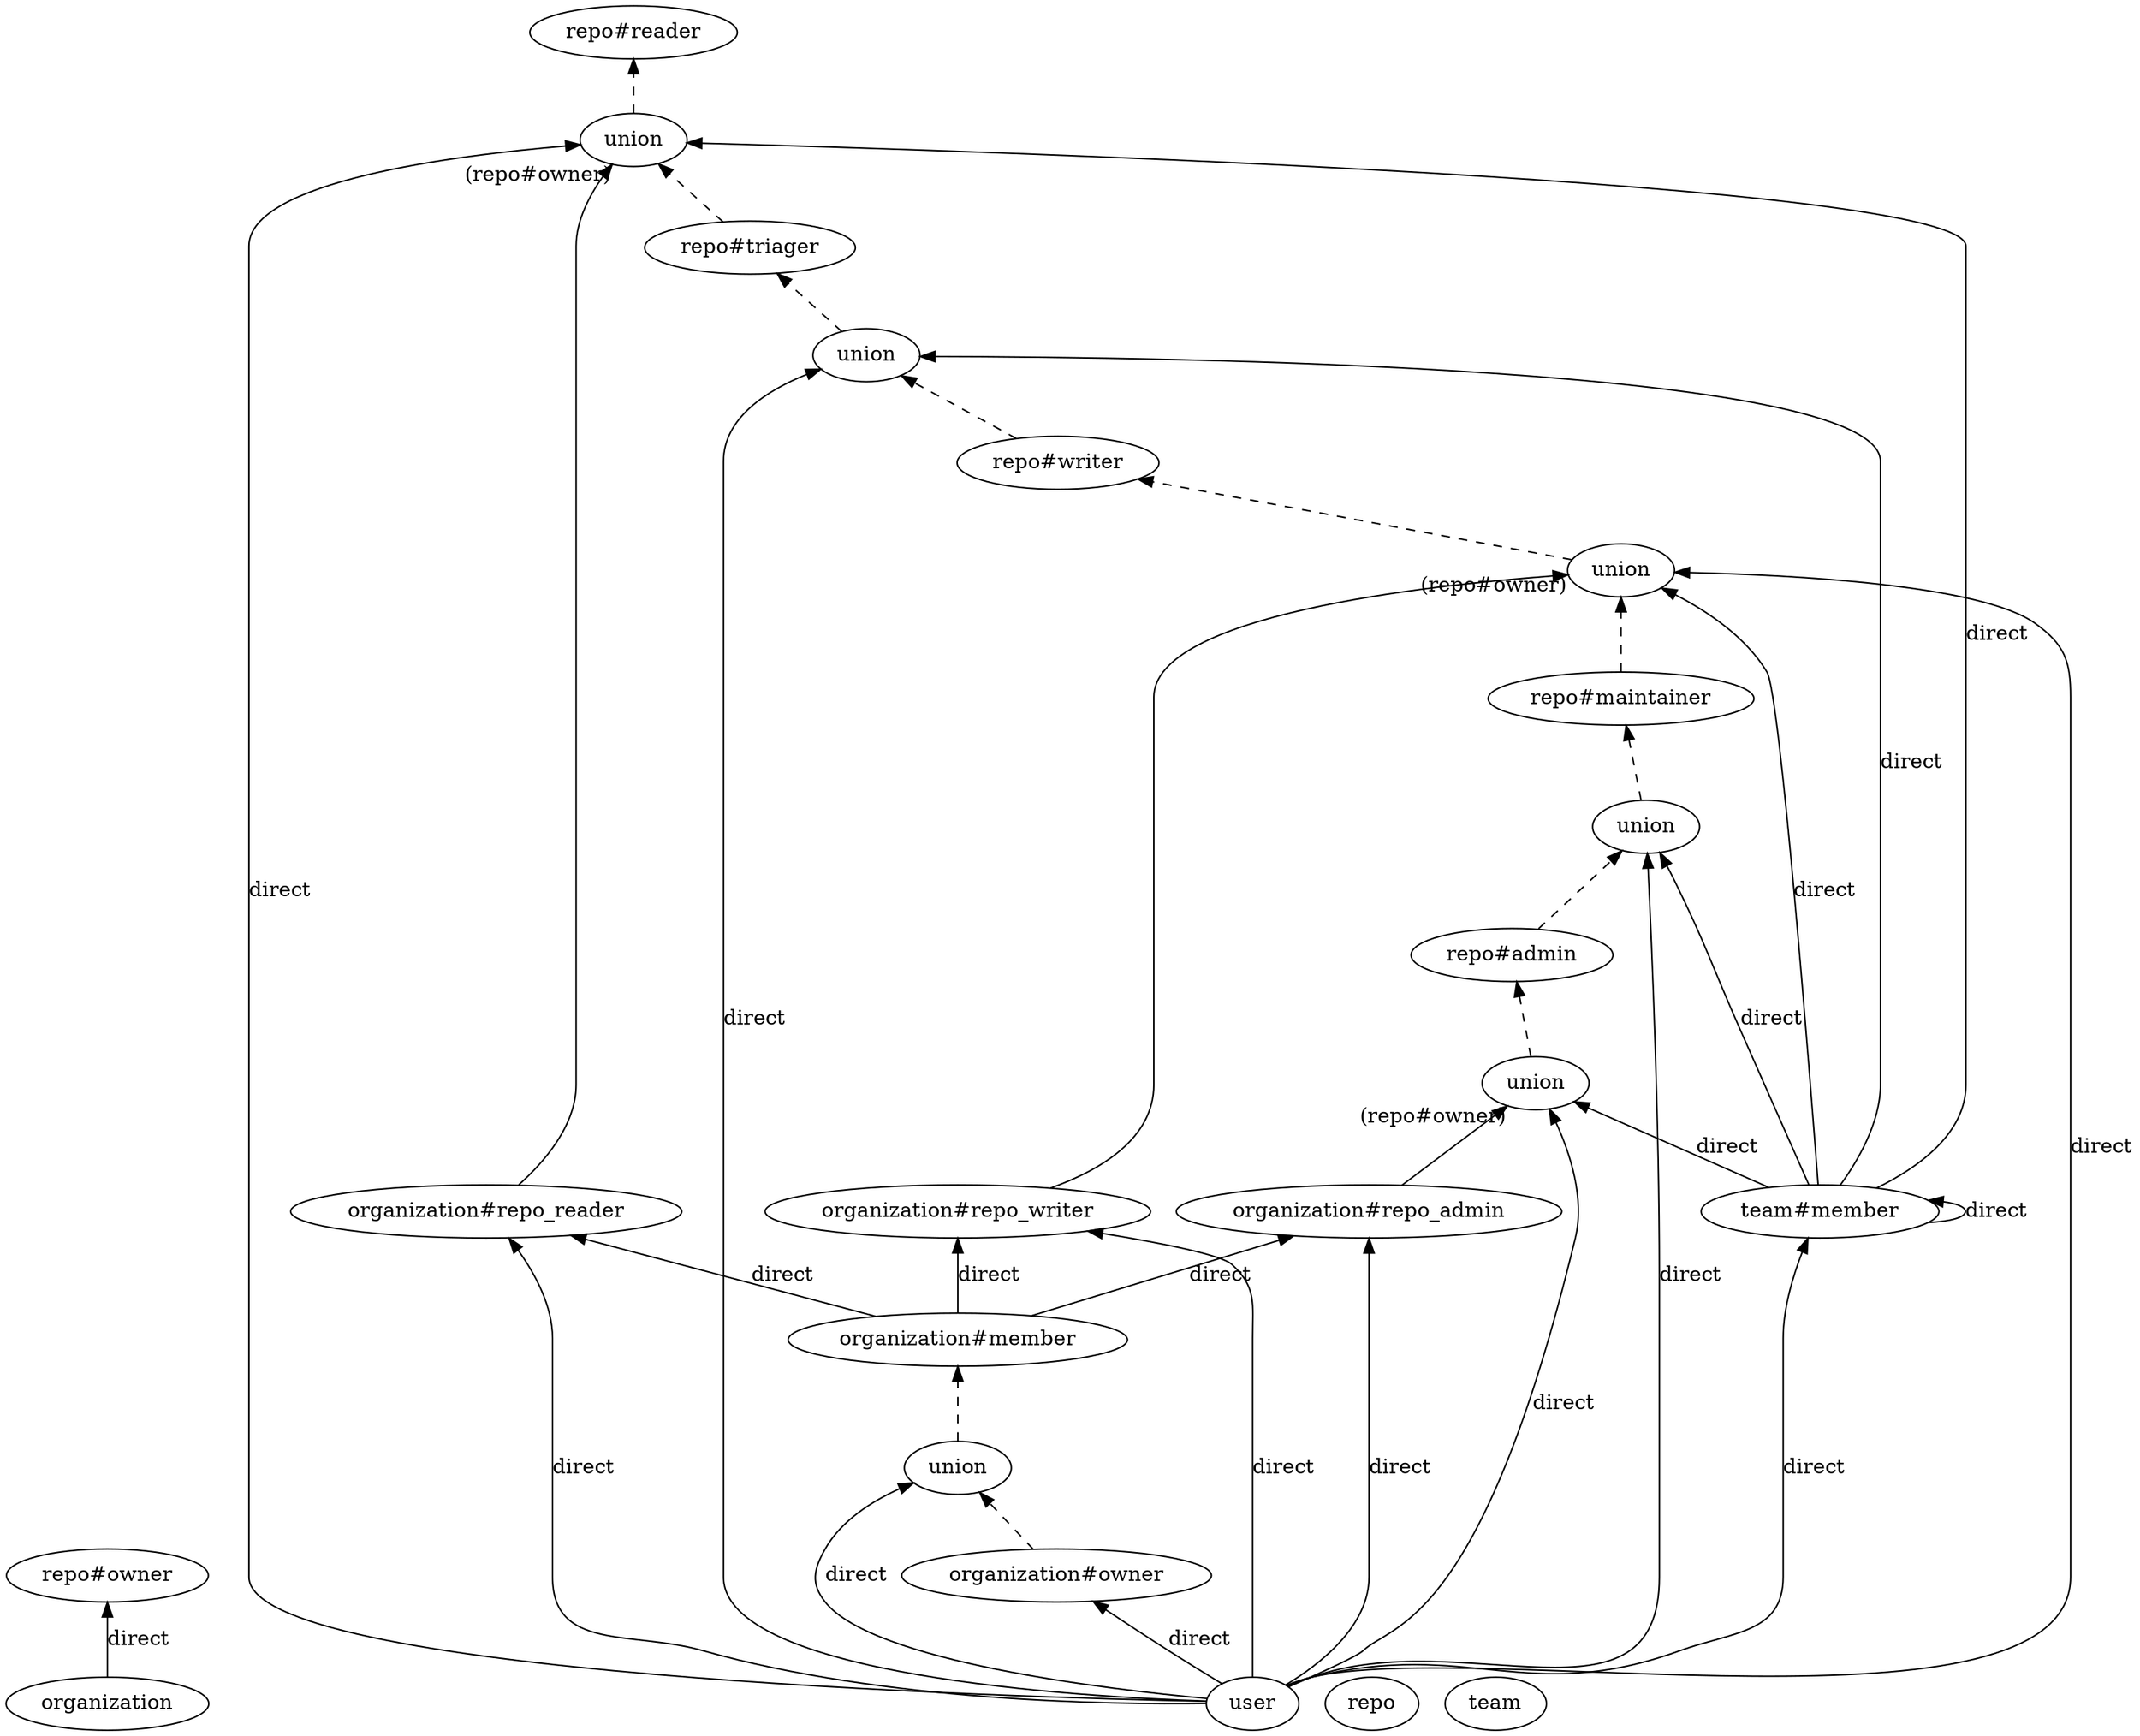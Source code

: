 digraph {
graph [
rankdir=BT
];

// Node definitions.
0 [label=organization];
1 [label="organization#member"];
2 [label=union];
3 [label=user];
4 [label="organization#owner"];
5 [label="organization#repo_admin"];
6 [label="organization#repo_reader"];
7 [label="organization#repo_writer"];
8 [label=repo];
9 [label="repo#admin"];
10 [label=union];
11 [label="team#member"];
12 [label="repo#maintainer"];
13 [label=union];
14 [label="repo#owner"];
15 [label="repo#reader"];
16 [label=union];
17 [label="repo#triager"];
18 [label=union];
19 [label="repo#writer"];
20 [label=union];
21 [label=team];

// Edge definitions.
0 -> 14 [label=direct];
1 -> 5 [label=direct];
1 -> 6 [label=direct];
1 -> 7 [label=direct];
2 -> 1 [style=dashed];
3 -> 2 [label=direct];
3 -> 4 [label=direct];
3 -> 5 [label=direct];
3 -> 6 [label=direct];
3 -> 7 [label=direct];
3 -> 10 [label=direct];
3 -> 11 [label=direct];
3 -> 13 [label=direct];
3 -> 16 [label=direct];
3 -> 18 [label=direct];
3 -> 20 [label=direct];
4 -> 2 [style=dashed];
5 -> 10 [headlabel="(repo#owner)"];
6 -> 16 [headlabel="(repo#owner)"];
7 -> 20 [headlabel="(repo#owner)"];
9 -> 13 [style=dashed];
10 -> 9 [style=dashed];
11 -> 10 [label=direct];
11 -> 11 [label=direct];
11 -> 13 [label=direct];
11 -> 16 [label=direct];
11 -> 18 [label=direct];
11 -> 20 [label=direct];
12 -> 20 [style=dashed];
13 -> 12 [style=dashed];
16 -> 15 [style=dashed];
17 -> 16 [style=dashed];
18 -> 17 [style=dashed];
19 -> 18 [style=dashed];
20 -> 19 [style=dashed];
}
